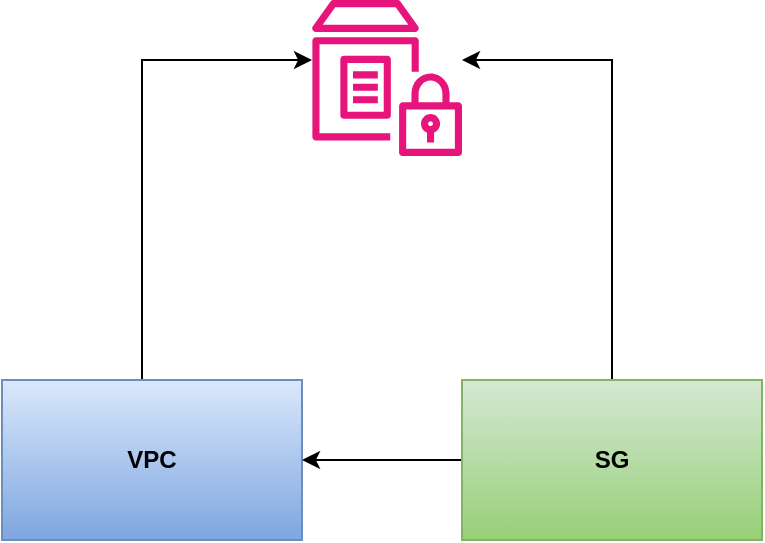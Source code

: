 <mxfile version="28.2.8">
  <diagram name="Page-1" id="Hkys7pSBhKWNwyKSVsQ8">
    <mxGraphModel dx="1042" dy="1661" grid="1" gridSize="10" guides="1" tooltips="1" connect="1" arrows="1" fold="1" page="1" pageScale="1" pageWidth="850" pageHeight="1100" math="0" shadow="0">
      <root>
        <mxCell id="0" />
        <mxCell id="1" parent="0" />
        <mxCell id="qpd2etdOukfUECIjop7--5" style="edgeStyle=orthogonalEdgeStyle;rounded=0;orthogonalLoop=1;jettySize=auto;html=1;" edge="1" parent="1" source="qpd2etdOukfUECIjop7--1" target="qpd2etdOukfUECIjop7--4">
          <mxGeometry relative="1" as="geometry">
            <Array as="points">
              <mxPoint x="160" />
            </Array>
          </mxGeometry>
        </mxCell>
        <mxCell id="qpd2etdOukfUECIjop7--1" value="&lt;b&gt;VPC&lt;/b&gt;" style="rounded=0;whiteSpace=wrap;html=1;fillColor=#dae8fc;gradientColor=#7ea6e0;strokeColor=#6c8ebf;" vertex="1" parent="1">
          <mxGeometry x="90" y="160" width="150" height="80" as="geometry" />
        </mxCell>
        <mxCell id="qpd2etdOukfUECIjop7--3" style="edgeStyle=orthogonalEdgeStyle;rounded=0;orthogonalLoop=1;jettySize=auto;html=1;entryX=1;entryY=0.5;entryDx=0;entryDy=0;" edge="1" parent="1" source="qpd2etdOukfUECIjop7--2" target="qpd2etdOukfUECIjop7--1">
          <mxGeometry relative="1" as="geometry" />
        </mxCell>
        <mxCell id="qpd2etdOukfUECIjop7--6" style="edgeStyle=orthogonalEdgeStyle;rounded=0;orthogonalLoop=1;jettySize=auto;html=1;" edge="1" parent="1" source="qpd2etdOukfUECIjop7--2" target="qpd2etdOukfUECIjop7--4">
          <mxGeometry relative="1" as="geometry">
            <Array as="points">
              <mxPoint x="395" />
            </Array>
          </mxGeometry>
        </mxCell>
        <mxCell id="qpd2etdOukfUECIjop7--2" value="&lt;b&gt;SG&lt;/b&gt;" style="rounded=0;whiteSpace=wrap;html=1;fillColor=#d5e8d4;gradientColor=#97d077;strokeColor=#82b366;" vertex="1" parent="1">
          <mxGeometry x="320" y="160" width="150" height="80" as="geometry" />
        </mxCell>
        <mxCell id="qpd2etdOukfUECIjop7--4" value="" style="sketch=0;outlineConnect=0;fontColor=#232F3E;gradientColor=none;fillColor=#E7157B;strokeColor=none;dashed=0;verticalLabelPosition=bottom;verticalAlign=top;align=center;html=1;fontSize=12;fontStyle=0;aspect=fixed;pointerEvents=1;shape=mxgraph.aws4.parameter_store;" vertex="1" parent="1">
          <mxGeometry x="245" y="-30" width="75" height="78" as="geometry" />
        </mxCell>
      </root>
    </mxGraphModel>
  </diagram>
</mxfile>
